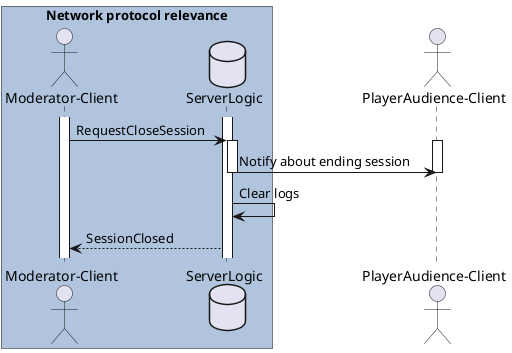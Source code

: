 @startuml

box "Network protocol relevance" #LightSteelBlue
actor "Moderator-Client" as m order 1
database "ServerLogic" as s order 2
end box
actor "PlayerAudience-Client" as p order 3



activate m
activate s

m -> s: RequestCloseSession
activate s
activate p
s -> p: Notify about ending session
deactivate s
deactivate p
s -> s: Clear logs
s --> m: SessionClosed


@enduml